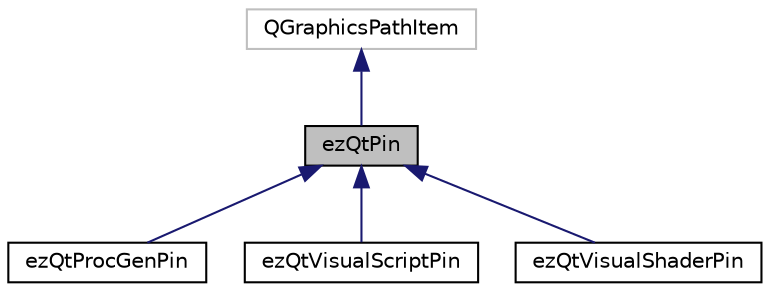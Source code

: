 digraph "ezQtPin"
{
 // LATEX_PDF_SIZE
  edge [fontname="Helvetica",fontsize="10",labelfontname="Helvetica",labelfontsize="10"];
  node [fontname="Helvetica",fontsize="10",shape=record];
  Node1 [label="ezQtPin",height=0.2,width=0.4,color="black", fillcolor="grey75", style="filled", fontcolor="black",tooltip=" "];
  Node2 -> Node1 [dir="back",color="midnightblue",fontsize="10",style="solid",fontname="Helvetica"];
  Node2 [label="QGraphicsPathItem",height=0.2,width=0.4,color="grey75", fillcolor="white", style="filled",tooltip=" "];
  Node1 -> Node3 [dir="back",color="midnightblue",fontsize="10",style="solid",fontname="Helvetica"];
  Node3 [label="ezQtProcGenPin",height=0.2,width=0.4,color="black", fillcolor="white", style="filled",URL="$d6/d63/classez_qt_proc_gen_pin.htm",tooltip=" "];
  Node1 -> Node4 [dir="back",color="midnightblue",fontsize="10",style="solid",fontname="Helvetica"];
  Node4 [label="ezQtVisualScriptPin",height=0.2,width=0.4,color="black", fillcolor="white", style="filled",URL="$df/de2/classez_qt_visual_script_pin.htm",tooltip=" "];
  Node1 -> Node5 [dir="back",color="midnightblue",fontsize="10",style="solid",fontname="Helvetica"];
  Node5 [label="ezQtVisualShaderPin",height=0.2,width=0.4,color="black", fillcolor="white", style="filled",URL="$da/d4d/classez_qt_visual_shader_pin.htm",tooltip=" "];
}
